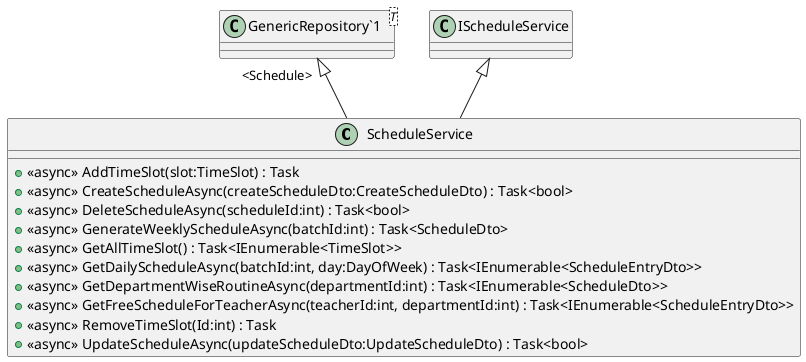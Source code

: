 @startuml
class ScheduleService {
    + <<async>> AddTimeSlot(slot:TimeSlot) : Task
    + <<async>> CreateScheduleAsync(createScheduleDto:CreateScheduleDto) : Task<bool>
    + <<async>> DeleteScheduleAsync(scheduleId:int) : Task<bool>
    + <<async>> GenerateWeeklyScheduleAsync(batchId:int) : Task<ScheduleDto>
    + <<async>> GetAllTimeSlot() : Task<IEnumerable<TimeSlot>>
    + <<async>> GetDailyScheduleAsync(batchId:int, day:DayOfWeek) : Task<IEnumerable<ScheduleEntryDto>>
    + <<async>> GetDepartmentWiseRoutineAsync(departmentId:int) : Task<IEnumerable<ScheduleDto>>
    + <<async>> GetFreeScheduleForTeacherAsync(teacherId:int, departmentId:int) : Task<IEnumerable<ScheduleEntryDto>>
    + <<async>> RemoveTimeSlot(Id:int) : Task
    + <<async>> UpdateScheduleAsync(updateScheduleDto:UpdateScheduleDto) : Task<bool>
}
class "GenericRepository`1"<T> {
}
"GenericRepository`1" "<Schedule>" <|-- ScheduleService
IScheduleService <|-- ScheduleService
@enduml
